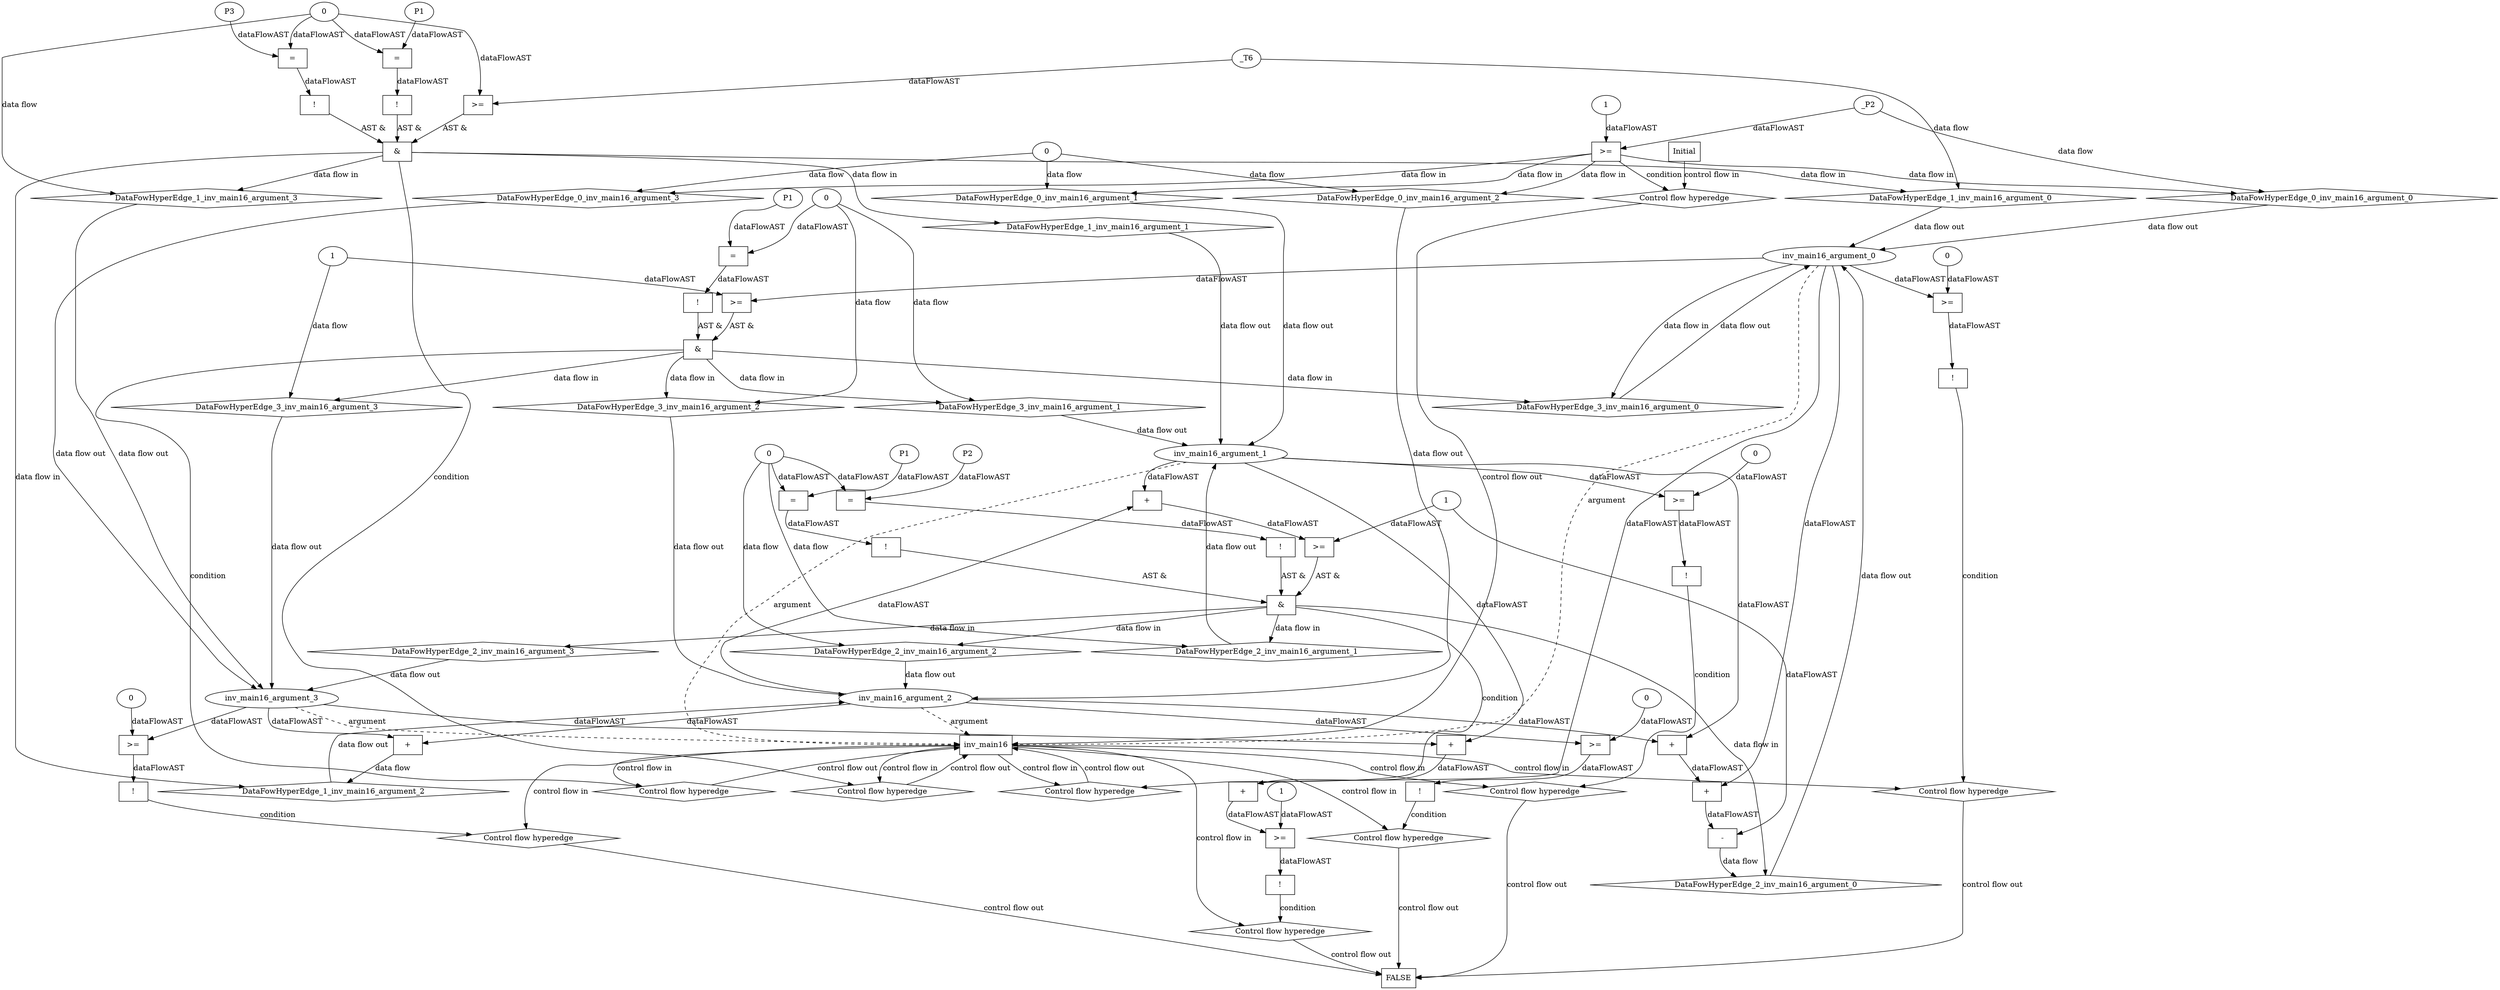 digraph dag {
"inv_main16" [label="inv_main16" nodeName="inv_main16" class=cfn  shape="rect"];
FALSE [label="FALSE" nodeName=FALSE class=cfn  shape="rect"];
Initial [label="Initial" nodeName=Initial class=cfn  shape="rect"];
ControlFowHyperEdge_0 [label="Control flow hyperedge" nodeName=ControlFowHyperEdge_0 class=controlFlowHyperEdge shape="diamond"];
"Initial" -> ControlFowHyperEdge_0 [label="control flow in"]
ControlFowHyperEdge_0 -> "inv_main16" [label="control flow out"]
ControlFowHyperEdge_1 [label="Control flow hyperedge" nodeName=ControlFowHyperEdge_1 class=controlFlowHyperEdge shape="diamond"];
"inv_main16" -> ControlFowHyperEdge_1 [label="control flow in"]
ControlFowHyperEdge_1 -> "inv_main16" [label="control flow out"]
ControlFowHyperEdge_2 [label="Control flow hyperedge" nodeName=ControlFowHyperEdge_2 class=controlFlowHyperEdge shape="diamond"];
"inv_main16" -> ControlFowHyperEdge_2 [label="control flow in"]
ControlFowHyperEdge_2 -> "inv_main16" [label="control flow out"]
ControlFowHyperEdge_3 [label="Control flow hyperedge" nodeName=ControlFowHyperEdge_3 class=controlFlowHyperEdge shape="diamond"];
"inv_main16" -> ControlFowHyperEdge_3 [label="control flow in"]
ControlFowHyperEdge_3 -> "inv_main16" [label="control flow out"]
ControlFowHyperEdge_4 [label="Control flow hyperedge" nodeName=ControlFowHyperEdge_4 class=controlFlowHyperEdge shape="diamond"];
"inv_main16" -> ControlFowHyperEdge_4 [label="control flow in"]
ControlFowHyperEdge_4 -> "FALSE" [label="control flow out"]
ControlFowHyperEdge_5 [label="Control flow hyperedge" nodeName=ControlFowHyperEdge_5 class=controlFlowHyperEdge shape="diamond"];
"inv_main16" -> ControlFowHyperEdge_5 [label="control flow in"]
ControlFowHyperEdge_5 -> "FALSE" [label="control flow out"]
ControlFowHyperEdge_6 [label="Control flow hyperedge" nodeName=ControlFowHyperEdge_6 class=controlFlowHyperEdge shape="diamond"];
"inv_main16" -> ControlFowHyperEdge_6 [label="control flow in"]
ControlFowHyperEdge_6 -> "FALSE" [label="control flow out"]
ControlFowHyperEdge_7 [label="Control flow hyperedge" nodeName=ControlFowHyperEdge_7 class=controlFlowHyperEdge shape="diamond"];
"inv_main16" -> ControlFowHyperEdge_7 [label="control flow in"]
ControlFowHyperEdge_7 -> "FALSE" [label="control flow out"]
ControlFowHyperEdge_8 [label="Control flow hyperedge" nodeName=ControlFowHyperEdge_8 class=controlFlowHyperEdge shape="diamond"];
"inv_main16" -> ControlFowHyperEdge_8 [label="control flow in"]
ControlFowHyperEdge_8 -> "FALSE" [label="control flow out"]
"inv_main16_argument_0" [label="inv_main16_argument_0" nodeName=argument0 class=argument  head="inv_main16" shape="oval"];
"inv_main16_argument_0" -> "inv_main16"[label="argument" style="dashed"]
"inv_main16_argument_1" [label="inv_main16_argument_1" nodeName=argument1 class=argument  head="inv_main16" shape="oval"];
"inv_main16_argument_1" -> "inv_main16"[label="argument" style="dashed"]
"inv_main16_argument_2" [label="inv_main16_argument_2" nodeName=argument2 class=argument  head="inv_main16" shape="oval"];
"inv_main16_argument_2" -> "inv_main16"[label="argument" style="dashed"]
"inv_main16_argument_3" [label="inv_main16_argument_3" nodeName=argument3 class=argument  head="inv_main16" shape="oval"];
"inv_main16_argument_3" -> "inv_main16"[label="argument" style="dashed"]

"xxxinv_main16___Initial_0xxxguard_0_node_0" [label=">=" nodeName="xxxinv_main16___Initial_0xxxguard_0_node_0" class=Operator  shape="rect"];
"xxxinv_main16___Initial_0xxxguard_0_node_2" [label="1" nodeName="xxxinv_main16___Initial_0xxxguard_0_node_2" class=Literal ];
"xxxinv_main16___Initial_0xxxdataFlow_0_node_0" -> "xxxinv_main16___Initial_0xxxguard_0_node_0"[label="dataFlowAST"]
"xxxinv_main16___Initial_0xxxguard_0_node_2" -> "xxxinv_main16___Initial_0xxxguard_0_node_0"[label="dataFlowAST"]

"xxxinv_main16___Initial_0xxxguard_0_node_0" -> "ControlFowHyperEdge_0" [label="condition"];
"xxxinv_main16___Initial_0xxxdataFlow_0_node_0" [label="_P2" nodeName="xxxinv_main16___Initial_0xxxdataFlow_0_node_0" class=Constant ];

"xxxinv_main16___Initial_0xxxdataFlow_0_node_0" -> "DataFowHyperEdge_0_inv_main16_argument_0" [label="data flow"];
"xxxinv_main16___Initial_0xxxdataFlow1_node_0" [label="0" nodeName="xxxinv_main16___Initial_0xxxdataFlow1_node_0" class=Literal ];

"xxxinv_main16___Initial_0xxxdataFlow1_node_0" -> "DataFowHyperEdge_0_inv_main16_argument_1" [label="data flow"];

"xxxinv_main16___Initial_0xxxdataFlow1_node_0" -> "DataFowHyperEdge_0_inv_main16_argument_2" [label="data flow"];

"xxxinv_main16___Initial_0xxxdataFlow1_node_0" -> "DataFowHyperEdge_0_inv_main16_argument_3" [label="data flow"];
"xxxinv_main16___inv_main16_1xxx_and" [label="&" nodeName="xxxinv_main16___inv_main16_1xxx_and" class=Operator shape="rect"];
"xxxinv_main16___inv_main16_1xxxguard_0_node_0" [label="!" nodeName="xxxinv_main16___inv_main16_1xxxguard_0_node_0" class=Operator shape="rect"];
"xxxinv_main16___inv_main16_1xxxguard_0_node_1" [label="=" nodeName="xxxinv_main16___inv_main16_1xxxguard_0_node_1" class=Operator  shape="rect"];
"xxxinv_main16___inv_main16_1xxxguard_0_node_2" [label="P1" nodeName="xxxinv_main16___inv_main16_1xxxguard_0_node_2" class=Constant ];
"xxxinv_main16___inv_main16_1xxxguard_0_node_1" -> "xxxinv_main16___inv_main16_1xxxguard_0_node_0"[label="dataFlowAST"]
"xxxinv_main16___inv_main16_1xxxguard_0_node_2" -> "xxxinv_main16___inv_main16_1xxxguard_0_node_1"[label="dataFlowAST"]
"xxxinv_main16___inv_main16_1xxxdataFlow2_node_0" -> "xxxinv_main16___inv_main16_1xxxguard_0_node_1"[label="dataFlowAST"]

"xxxinv_main16___inv_main16_1xxxguard_0_node_0" -> "xxxinv_main16___inv_main16_1xxx_and" [label="AST &"];
"xxxinv_main16___inv_main16_1xxxguard1_node_0" [label="!" nodeName="xxxinv_main16___inv_main16_1xxxguard1_node_0" class=Operator shape="rect"];
"xxxinv_main16___inv_main16_1xxxguard1_node_1" [label="=" nodeName="xxxinv_main16___inv_main16_1xxxguard1_node_1" class=Operator  shape="rect"];
"xxxinv_main16___inv_main16_1xxxguard1_node_2" [label="P3" nodeName="xxxinv_main16___inv_main16_1xxxguard1_node_2" class=Constant ];
"xxxinv_main16___inv_main16_1xxxguard1_node_1" -> "xxxinv_main16___inv_main16_1xxxguard1_node_0"[label="dataFlowAST"]
"xxxinv_main16___inv_main16_1xxxguard1_node_2" -> "xxxinv_main16___inv_main16_1xxxguard1_node_1"[label="dataFlowAST"]
"xxxinv_main16___inv_main16_1xxxdataFlow2_node_0" -> "xxxinv_main16___inv_main16_1xxxguard1_node_1"[label="dataFlowAST"]

"xxxinv_main16___inv_main16_1xxxguard1_node_0" -> "xxxinv_main16___inv_main16_1xxx_and" [label="AST &"];
"xxxinv_main16___inv_main16_1xxxguard2_node_0" [label=">=" nodeName="xxxinv_main16___inv_main16_1xxxguard2_node_0" class=Operator  shape="rect"];
"xxxinv_main16___inv_main16_1xxxdataFlow_0_node_0" -> "xxxinv_main16___inv_main16_1xxxguard2_node_0"[label="dataFlowAST"]
"xxxinv_main16___inv_main16_1xxxdataFlow2_node_0" -> "xxxinv_main16___inv_main16_1xxxguard2_node_0"[label="dataFlowAST"]

"xxxinv_main16___inv_main16_1xxxguard2_node_0" -> "xxxinv_main16___inv_main16_1xxx_and" [label="AST &"];
"xxxinv_main16___inv_main16_1xxx_and" -> "ControlFowHyperEdge_1" [label="condition"];
"xxxinv_main16___inv_main16_1xxxdataFlow_0_node_0" [label="_T6" nodeName="xxxinv_main16___inv_main16_1xxxdataFlow_0_node_0" class=Constant ];

"xxxinv_main16___inv_main16_1xxxdataFlow_0_node_0" -> "DataFowHyperEdge_1_inv_main16_argument_0" [label="data flow"];
"xxxinv_main16___inv_main16_1xxxdataFlow1_node_0" [label="+" nodeName="xxxinv_main16___inv_main16_1xxxdataFlow1_node_0" class= Operator shape="rect"];
"inv_main16_argument_2" -> "xxxinv_main16___inv_main16_1xxxdataFlow1_node_0"[label="dataFlowAST"]
"inv_main16_argument_3" -> "xxxinv_main16___inv_main16_1xxxdataFlow1_node_0"[label="dataFlowAST"]

"xxxinv_main16___inv_main16_1xxxdataFlow1_node_0" -> "DataFowHyperEdge_1_inv_main16_argument_2" [label="data flow"];
"xxxinv_main16___inv_main16_1xxxdataFlow2_node_0" [label="0" nodeName="xxxinv_main16___inv_main16_1xxxdataFlow2_node_0" class=Literal ];

"xxxinv_main16___inv_main16_1xxxdataFlow2_node_0" -> "DataFowHyperEdge_1_inv_main16_argument_3" [label="data flow"];
"xxxinv_main16___inv_main16_2xxx_and" [label="&" nodeName="xxxinv_main16___inv_main16_2xxx_and" class=Operator shape="rect"];
"xxxinv_main16___inv_main16_2xxxguard_0_node_0" [label="!" nodeName="xxxinv_main16___inv_main16_2xxxguard_0_node_0" class=Operator shape="rect"];
"xxxinv_main16___inv_main16_2xxxguard_0_node_1" [label="=" nodeName="xxxinv_main16___inv_main16_2xxxguard_0_node_1" class=Operator  shape="rect"];
"xxxinv_main16___inv_main16_2xxxguard_0_node_2" [label="P1" nodeName="xxxinv_main16___inv_main16_2xxxguard_0_node_2" class=Constant ];
"xxxinv_main16___inv_main16_2xxxguard_0_node_1" -> "xxxinv_main16___inv_main16_2xxxguard_0_node_0"[label="dataFlowAST"]
"xxxinv_main16___inv_main16_2xxxguard_0_node_2" -> "xxxinv_main16___inv_main16_2xxxguard_0_node_1"[label="dataFlowAST"]
"xxxinv_main16___inv_main16_2xxxdataFlow1_node_0" -> "xxxinv_main16___inv_main16_2xxxguard_0_node_1"[label="dataFlowAST"]

"xxxinv_main16___inv_main16_2xxxguard_0_node_0" -> "xxxinv_main16___inv_main16_2xxx_and" [label="AST &"];
"xxxinv_main16___inv_main16_2xxxguard1_node_0" [label="!" nodeName="xxxinv_main16___inv_main16_2xxxguard1_node_0" class=Operator shape="rect"];
"xxxinv_main16___inv_main16_2xxxguard1_node_1" [label="=" nodeName="xxxinv_main16___inv_main16_2xxxguard1_node_1" class=Operator  shape="rect"];
"xxxinv_main16___inv_main16_2xxxguard1_node_2" [label="P2" nodeName="xxxinv_main16___inv_main16_2xxxguard1_node_2" class=Constant ];
"xxxinv_main16___inv_main16_2xxxguard1_node_1" -> "xxxinv_main16___inv_main16_2xxxguard1_node_0"[label="dataFlowAST"]
"xxxinv_main16___inv_main16_2xxxguard1_node_2" -> "xxxinv_main16___inv_main16_2xxxguard1_node_1"[label="dataFlowAST"]
"xxxinv_main16___inv_main16_2xxxdataFlow1_node_0" -> "xxxinv_main16___inv_main16_2xxxguard1_node_1"[label="dataFlowAST"]

"xxxinv_main16___inv_main16_2xxxguard1_node_0" -> "xxxinv_main16___inv_main16_2xxx_and" [label="AST &"];
"xxxinv_main16___inv_main16_2xxxguard2_node_0" [label=">=" nodeName="xxxinv_main16___inv_main16_2xxxguard2_node_0" class=Operator  shape="rect"];
"xxxinv_main16___inv_main16_2xxxguard2_node_1" [label="+" nodeName="xxxinv_main16___inv_main16_2xxxguard2_node_1" class= Operator shape="rect"];
"xxxinv_main16___inv_main16_2xxxguard2_node_1" -> "xxxinv_main16___inv_main16_2xxxguard2_node_0"[label="dataFlowAST"]
"xxxinv_main16___inv_main16_2xxxdataFlow_0_node_6" -> "xxxinv_main16___inv_main16_2xxxguard2_node_0"[label="dataFlowAST"]
"inv_main16_argument_1" -> "xxxinv_main16___inv_main16_2xxxguard2_node_1"[label="dataFlowAST"]
"inv_main16_argument_2" -> "xxxinv_main16___inv_main16_2xxxguard2_node_1"[label="dataFlowAST"]

"xxxinv_main16___inv_main16_2xxxguard2_node_0" -> "xxxinv_main16___inv_main16_2xxx_and" [label="AST &"];
"xxxinv_main16___inv_main16_2xxx_and" -> "ControlFowHyperEdge_2" [label="condition"];
"xxxinv_main16___inv_main16_2xxxdataFlow_0_node_0" [label="-" nodeName="xxxinv_main16___inv_main16_2xxxdataFlow_0_node_0" class= Operator shape="rect"];
"xxxinv_main16___inv_main16_2xxxdataFlow_0_node_1" [label="+" nodeName="xxxinv_main16___inv_main16_2xxxdataFlow_0_node_1" class= Operator shape="rect"];
"xxxinv_main16___inv_main16_2xxxdataFlow_0_node_2" [label="+" nodeName="xxxinv_main16___inv_main16_2xxxdataFlow_0_node_2" class= Operator shape="rect"];
"xxxinv_main16___inv_main16_2xxxdataFlow_0_node_6" [label="1" nodeName="xxxinv_main16___inv_main16_2xxxdataFlow_0_node_6" class=Literal ];
"xxxinv_main16___inv_main16_2xxxdataFlow_0_node_1" -> "xxxinv_main16___inv_main16_2xxxdataFlow_0_node_0"[label="dataFlowAST"]
"xxxinv_main16___inv_main16_2xxxdataFlow_0_node_6" -> "xxxinv_main16___inv_main16_2xxxdataFlow_0_node_0"[label="dataFlowAST"]
"xxxinv_main16___inv_main16_2xxxdataFlow_0_node_2" -> "xxxinv_main16___inv_main16_2xxxdataFlow_0_node_1"[label="dataFlowAST"]
"inv_main16_argument_0" -> "xxxinv_main16___inv_main16_2xxxdataFlow_0_node_1"[label="dataFlowAST"]
"inv_main16_argument_2" -> "xxxinv_main16___inv_main16_2xxxdataFlow_0_node_2"[label="dataFlowAST"]
"inv_main16_argument_1" -> "xxxinv_main16___inv_main16_2xxxdataFlow_0_node_2"[label="dataFlowAST"]

"xxxinv_main16___inv_main16_2xxxdataFlow_0_node_0" -> "DataFowHyperEdge_2_inv_main16_argument_0" [label="data flow"];
"xxxinv_main16___inv_main16_2xxxdataFlow1_node_0" [label="0" nodeName="xxxinv_main16___inv_main16_2xxxdataFlow1_node_0" class=Literal ];

"xxxinv_main16___inv_main16_2xxxdataFlow1_node_0" -> "DataFowHyperEdge_2_inv_main16_argument_1" [label="data flow"];

"xxxinv_main16___inv_main16_2xxxdataFlow1_node_0" -> "DataFowHyperEdge_2_inv_main16_argument_2" [label="data flow"];
"xxxinv_main16___inv_main16_3xxx_and" [label="&" nodeName="xxxinv_main16___inv_main16_3xxx_and" class=Operator shape="rect"];
"xxxinv_main16___inv_main16_3xxxguard_0_node_0" [label="!" nodeName="xxxinv_main16___inv_main16_3xxxguard_0_node_0" class=Operator shape="rect"];
"xxxinv_main16___inv_main16_3xxxguard_0_node_1" [label="=" nodeName="xxxinv_main16___inv_main16_3xxxguard_0_node_1" class=Operator  shape="rect"];
"xxxinv_main16___inv_main16_3xxxguard_0_node_2" [label="P1" nodeName="xxxinv_main16___inv_main16_3xxxguard_0_node_2" class=Constant ];
"xxxinv_main16___inv_main16_3xxxguard_0_node_1" -> "xxxinv_main16___inv_main16_3xxxguard_0_node_0"[label="dataFlowAST"]
"xxxinv_main16___inv_main16_3xxxguard_0_node_2" -> "xxxinv_main16___inv_main16_3xxxguard_0_node_1"[label="dataFlowAST"]
"xxxinv_main16___inv_main16_3xxxdataFlow_0_node_0" -> "xxxinv_main16___inv_main16_3xxxguard_0_node_1"[label="dataFlowAST"]

"xxxinv_main16___inv_main16_3xxxguard_0_node_0" -> "xxxinv_main16___inv_main16_3xxx_and" [label="AST &"];
"xxxinv_main16___inv_main16_3xxxguard1_node_0" [label=">=" nodeName="xxxinv_main16___inv_main16_3xxxguard1_node_0" class=Operator  shape="rect"];
"inv_main16_argument_0" -> "xxxinv_main16___inv_main16_3xxxguard1_node_0"[label="dataFlowAST"]
"xxxinv_main16___inv_main16_3xxxdataFlow2_node_0" -> "xxxinv_main16___inv_main16_3xxxguard1_node_0"[label="dataFlowAST"]

"xxxinv_main16___inv_main16_3xxxguard1_node_0" -> "xxxinv_main16___inv_main16_3xxx_and" [label="AST &"];
"xxxinv_main16___inv_main16_3xxx_and" -> "ControlFowHyperEdge_3" [label="condition"];
"xxxinv_main16___inv_main16_3xxxdataFlow_0_node_0" [label="0" nodeName="xxxinv_main16___inv_main16_3xxxdataFlow_0_node_0" class=Literal ];

"xxxinv_main16___inv_main16_3xxxdataFlow_0_node_0" -> "DataFowHyperEdge_3_inv_main16_argument_1" [label="data flow"];

"xxxinv_main16___inv_main16_3xxxdataFlow_0_node_0" -> "DataFowHyperEdge_3_inv_main16_argument_2" [label="data flow"];
"xxxinv_main16___inv_main16_3xxxdataFlow2_node_0" [label="1" nodeName="xxxinv_main16___inv_main16_3xxxdataFlow2_node_0" class=Literal ];

"xxxinv_main16___inv_main16_3xxxdataFlow2_node_0" -> "DataFowHyperEdge_3_inv_main16_argument_3" [label="data flow"];
"xxxFALSE___inv_main16_4xxxguard_0_node_0" [label="!" nodeName="xxxFALSE___inv_main16_4xxxguard_0_node_0" class=Operator shape="rect"];
"xxxFALSE___inv_main16_4xxxguard_0_node_1" [label=">=" nodeName="xxxFALSE___inv_main16_4xxxguard_0_node_1" class=Operator  shape="rect"];
"xxxFALSE___inv_main16_4xxxguard_0_node_3" [label="0" nodeName="xxxFALSE___inv_main16_4xxxguard_0_node_3" class=Literal ];
"xxxFALSE___inv_main16_4xxxguard_0_node_1" -> "xxxFALSE___inv_main16_4xxxguard_0_node_0"[label="dataFlowAST"]
"inv_main16_argument_3" -> "xxxFALSE___inv_main16_4xxxguard_0_node_1"[label="dataFlowAST"]
"xxxFALSE___inv_main16_4xxxguard_0_node_3" -> "xxxFALSE___inv_main16_4xxxguard_0_node_1"[label="dataFlowAST"]

"xxxFALSE___inv_main16_4xxxguard_0_node_0" -> "ControlFowHyperEdge_4" [label="condition"];
"xxxFALSE___inv_main16_5xxxguard_0_node_0" [label="!" nodeName="xxxFALSE___inv_main16_5xxxguard_0_node_0" class=Operator shape="rect"];
"xxxFALSE___inv_main16_5xxxguard_0_node_1" [label=">=" nodeName="xxxFALSE___inv_main16_5xxxguard_0_node_1" class=Operator  shape="rect"];
"xxxFALSE___inv_main16_5xxxguard_0_node_3" [label="0" nodeName="xxxFALSE___inv_main16_5xxxguard_0_node_3" class=Literal ];
"xxxFALSE___inv_main16_5xxxguard_0_node_1" -> "xxxFALSE___inv_main16_5xxxguard_0_node_0"[label="dataFlowAST"]
"inv_main16_argument_2" -> "xxxFALSE___inv_main16_5xxxguard_0_node_1"[label="dataFlowAST"]
"xxxFALSE___inv_main16_5xxxguard_0_node_3" -> "xxxFALSE___inv_main16_5xxxguard_0_node_1"[label="dataFlowAST"]

"xxxFALSE___inv_main16_5xxxguard_0_node_0" -> "ControlFowHyperEdge_5" [label="condition"];
"xxxFALSE___inv_main16_6xxxguard_0_node_0" [label="!" nodeName="xxxFALSE___inv_main16_6xxxguard_0_node_0" class=Operator shape="rect"];
"xxxFALSE___inv_main16_6xxxguard_0_node_1" [label=">=" nodeName="xxxFALSE___inv_main16_6xxxguard_0_node_1" class=Operator  shape="rect"];
"xxxFALSE___inv_main16_6xxxguard_0_node_3" [label="0" nodeName="xxxFALSE___inv_main16_6xxxguard_0_node_3" class=Literal ];
"xxxFALSE___inv_main16_6xxxguard_0_node_1" -> "xxxFALSE___inv_main16_6xxxguard_0_node_0"[label="dataFlowAST"]
"inv_main16_argument_1" -> "xxxFALSE___inv_main16_6xxxguard_0_node_1"[label="dataFlowAST"]
"xxxFALSE___inv_main16_6xxxguard_0_node_3" -> "xxxFALSE___inv_main16_6xxxguard_0_node_1"[label="dataFlowAST"]

"xxxFALSE___inv_main16_6xxxguard_0_node_0" -> "ControlFowHyperEdge_6" [label="condition"];
"xxxFALSE___inv_main16_7xxxguard_0_node_0" [label="!" nodeName="xxxFALSE___inv_main16_7xxxguard_0_node_0" class=Operator shape="rect"];
"xxxFALSE___inv_main16_7xxxguard_0_node_1" [label=">=" nodeName="xxxFALSE___inv_main16_7xxxguard_0_node_1" class=Operator  shape="rect"];
"xxxFALSE___inv_main16_7xxxguard_0_node_3" [label="0" nodeName="xxxFALSE___inv_main16_7xxxguard_0_node_3" class=Literal ];
"xxxFALSE___inv_main16_7xxxguard_0_node_1" -> "xxxFALSE___inv_main16_7xxxguard_0_node_0"[label="dataFlowAST"]
"inv_main16_argument_0" -> "xxxFALSE___inv_main16_7xxxguard_0_node_1"[label="dataFlowAST"]
"xxxFALSE___inv_main16_7xxxguard_0_node_3" -> "xxxFALSE___inv_main16_7xxxguard_0_node_1"[label="dataFlowAST"]

"xxxFALSE___inv_main16_7xxxguard_0_node_0" -> "ControlFowHyperEdge_7" [label="condition"];
"xxxFALSE___inv_main16_8xxxguard_0_node_0" [label="!" nodeName="xxxFALSE___inv_main16_8xxxguard_0_node_0" class=Operator shape="rect"];
"xxxFALSE___inv_main16_8xxxguard_0_node_1" [label=">=" nodeName="xxxFALSE___inv_main16_8xxxguard_0_node_1" class=Operator  shape="rect"];
"xxxFALSE___inv_main16_8xxxguard_0_node_2" [label="+" nodeName="xxxFALSE___inv_main16_8xxxguard_0_node_2" class= Operator shape="rect"];
"xxxFALSE___inv_main16_8xxxguard_0_node_3" [label="+" nodeName="xxxFALSE___inv_main16_8xxxguard_0_node_3" class= Operator shape="rect"];
"xxxFALSE___inv_main16_8xxxguard_0_node_7" [label="1" nodeName="xxxFALSE___inv_main16_8xxxguard_0_node_7" class=Literal ];
"xxxFALSE___inv_main16_8xxxguard_0_node_1" -> "xxxFALSE___inv_main16_8xxxguard_0_node_0"[label="dataFlowAST"]
"xxxFALSE___inv_main16_8xxxguard_0_node_2" -> "xxxFALSE___inv_main16_8xxxguard_0_node_1"[label="dataFlowAST"]
"xxxFALSE___inv_main16_8xxxguard_0_node_7" -> "xxxFALSE___inv_main16_8xxxguard_0_node_1"[label="dataFlowAST"]
"xxxFALSE___inv_main16_8xxxguard_0_node_3" -> "xxxFALSE___inv_main16_8xxxguard_0_node_2"[label="dataFlowAST"]
"inv_main16_argument_0" -> "xxxFALSE___inv_main16_8xxxguard_0_node_2"[label="dataFlowAST"]
"inv_main16_argument_3" -> "xxxFALSE___inv_main16_8xxxguard_0_node_3"[label="dataFlowAST"]
"inv_main16_argument_1" -> "xxxFALSE___inv_main16_8xxxguard_0_node_3"[label="dataFlowAST"]

"xxxFALSE___inv_main16_8xxxguard_0_node_0" -> "ControlFowHyperEdge_8" [label="condition"];
"DataFowHyperEdge_0_inv_main16_argument_0" [label="DataFowHyperEdge_0_inv_main16_argument_0" nodeName="DataFowHyperEdge_0_inv_main16_argument_0" class=DataFlowHyperedge shape="diamond"];
"DataFowHyperEdge_0_inv_main16_argument_0" -> "inv_main16_argument_0"[label="data flow out"]
"xxxinv_main16___Initial_0xxxguard_0_node_0" -> "DataFowHyperEdge_0_inv_main16_argument_0"[label="data flow in"]
"DataFowHyperEdge_0_inv_main16_argument_1" [label="DataFowHyperEdge_0_inv_main16_argument_1" nodeName="DataFowHyperEdge_0_inv_main16_argument_1" class=DataFlowHyperedge shape="diamond"];
"DataFowHyperEdge_0_inv_main16_argument_1" -> "inv_main16_argument_1"[label="data flow out"]
"xxxinv_main16___Initial_0xxxguard_0_node_0" -> "DataFowHyperEdge_0_inv_main16_argument_1"[label="data flow in"]
"DataFowHyperEdge_0_inv_main16_argument_2" [label="DataFowHyperEdge_0_inv_main16_argument_2" nodeName="DataFowHyperEdge_0_inv_main16_argument_2" class=DataFlowHyperedge shape="diamond"];
"DataFowHyperEdge_0_inv_main16_argument_2" -> "inv_main16_argument_2"[label="data flow out"]
"xxxinv_main16___Initial_0xxxguard_0_node_0" -> "DataFowHyperEdge_0_inv_main16_argument_2"[label="data flow in"]
"DataFowHyperEdge_0_inv_main16_argument_3" [label="DataFowHyperEdge_0_inv_main16_argument_3" nodeName="DataFowHyperEdge_0_inv_main16_argument_3" class=DataFlowHyperedge shape="diamond"];
"DataFowHyperEdge_0_inv_main16_argument_3" -> "inv_main16_argument_3"[label="data flow out"]
"xxxinv_main16___Initial_0xxxguard_0_node_0" -> "DataFowHyperEdge_0_inv_main16_argument_3"[label="data flow in"]
"DataFowHyperEdge_1_inv_main16_argument_0" [label="DataFowHyperEdge_1_inv_main16_argument_0" nodeName="DataFowHyperEdge_1_inv_main16_argument_0" class=DataFlowHyperedge shape="diamond"];
"DataFowHyperEdge_1_inv_main16_argument_0" -> "inv_main16_argument_0"[label="data flow out"]
"xxxinv_main16___inv_main16_1xxx_and" -> "DataFowHyperEdge_1_inv_main16_argument_0"[label="data flow in"]
"DataFowHyperEdge_1_inv_main16_argument_1" [label="DataFowHyperEdge_1_inv_main16_argument_1" nodeName="DataFowHyperEdge_1_inv_main16_argument_1" class=DataFlowHyperedge shape="diamond"];
"DataFowHyperEdge_1_inv_main16_argument_1" -> "inv_main16_argument_1"[label="data flow out"]
"xxxinv_main16___inv_main16_1xxx_and" -> "DataFowHyperEdge_1_inv_main16_argument_1"[label="data flow in"]
"DataFowHyperEdge_1_inv_main16_argument_2" [label="DataFowHyperEdge_1_inv_main16_argument_2" nodeName="DataFowHyperEdge_1_inv_main16_argument_2" class=DataFlowHyperedge shape="diamond"];
"DataFowHyperEdge_1_inv_main16_argument_2" -> "inv_main16_argument_2"[label="data flow out"]
"xxxinv_main16___inv_main16_1xxx_and" -> "DataFowHyperEdge_1_inv_main16_argument_2"[label="data flow in"]
"DataFowHyperEdge_1_inv_main16_argument_3" [label="DataFowHyperEdge_1_inv_main16_argument_3" nodeName="DataFowHyperEdge_1_inv_main16_argument_3" class=DataFlowHyperedge shape="diamond"];
"DataFowHyperEdge_1_inv_main16_argument_3" -> "inv_main16_argument_3"[label="data flow out"]
"xxxinv_main16___inv_main16_1xxx_and" -> "DataFowHyperEdge_1_inv_main16_argument_3"[label="data flow in"]
"DataFowHyperEdge_2_inv_main16_argument_0" [label="DataFowHyperEdge_2_inv_main16_argument_0" nodeName="DataFowHyperEdge_2_inv_main16_argument_0" class=DataFlowHyperedge shape="diamond"];
"DataFowHyperEdge_2_inv_main16_argument_0" -> "inv_main16_argument_0"[label="data flow out"]
"xxxinv_main16___inv_main16_2xxx_and" -> "DataFowHyperEdge_2_inv_main16_argument_0"[label="data flow in"]
"DataFowHyperEdge_2_inv_main16_argument_1" [label="DataFowHyperEdge_2_inv_main16_argument_1" nodeName="DataFowHyperEdge_2_inv_main16_argument_1" class=DataFlowHyperedge shape="diamond"];
"DataFowHyperEdge_2_inv_main16_argument_1" -> "inv_main16_argument_1"[label="data flow out"]
"xxxinv_main16___inv_main16_2xxx_and" -> "DataFowHyperEdge_2_inv_main16_argument_1"[label="data flow in"]
"DataFowHyperEdge_2_inv_main16_argument_2" [label="DataFowHyperEdge_2_inv_main16_argument_2" nodeName="DataFowHyperEdge_2_inv_main16_argument_2" class=DataFlowHyperedge shape="diamond"];
"DataFowHyperEdge_2_inv_main16_argument_2" -> "inv_main16_argument_2"[label="data flow out"]
"xxxinv_main16___inv_main16_2xxx_and" -> "DataFowHyperEdge_2_inv_main16_argument_2"[label="data flow in"]
"DataFowHyperEdge_2_inv_main16_argument_3" [label="DataFowHyperEdge_2_inv_main16_argument_3" nodeName="DataFowHyperEdge_2_inv_main16_argument_3" class=DataFlowHyperedge shape="diamond"];
"DataFowHyperEdge_2_inv_main16_argument_3" -> "inv_main16_argument_3"[label="data flow out"]
"xxxinv_main16___inv_main16_2xxx_and" -> "DataFowHyperEdge_2_inv_main16_argument_3"[label="data flow in"]
"DataFowHyperEdge_3_inv_main16_argument_0" [label="DataFowHyperEdge_3_inv_main16_argument_0" nodeName="DataFowHyperEdge_3_inv_main16_argument_0" class=DataFlowHyperedge shape="diamond"];
"DataFowHyperEdge_3_inv_main16_argument_0" -> "inv_main16_argument_0"[label="data flow out"]
"xxxinv_main16___inv_main16_3xxx_and" -> "DataFowHyperEdge_3_inv_main16_argument_0"[label="data flow in"]
"DataFowHyperEdge_3_inv_main16_argument_1" [label="DataFowHyperEdge_3_inv_main16_argument_1" nodeName="DataFowHyperEdge_3_inv_main16_argument_1" class=DataFlowHyperedge shape="diamond"];
"DataFowHyperEdge_3_inv_main16_argument_1" -> "inv_main16_argument_1"[label="data flow out"]
"xxxinv_main16___inv_main16_3xxx_and" -> "DataFowHyperEdge_3_inv_main16_argument_1"[label="data flow in"]
"DataFowHyperEdge_3_inv_main16_argument_2" [label="DataFowHyperEdge_3_inv_main16_argument_2" nodeName="DataFowHyperEdge_3_inv_main16_argument_2" class=DataFlowHyperedge shape="diamond"];
"DataFowHyperEdge_3_inv_main16_argument_2" -> "inv_main16_argument_2"[label="data flow out"]
"xxxinv_main16___inv_main16_3xxx_and" -> "DataFowHyperEdge_3_inv_main16_argument_2"[label="data flow in"]
"DataFowHyperEdge_3_inv_main16_argument_3" [label="DataFowHyperEdge_3_inv_main16_argument_3" nodeName="DataFowHyperEdge_3_inv_main16_argument_3" class=DataFlowHyperedge shape="diamond"];
"DataFowHyperEdge_3_inv_main16_argument_3" -> "inv_main16_argument_3"[label="data flow out"]
"xxxinv_main16___inv_main16_3xxx_and" -> "DataFowHyperEdge_3_inv_main16_argument_3"[label="data flow in"]
"inv_main16_argument_0" -> "DataFowHyperEdge_3_inv_main16_argument_0"[label="data flow in"]




}
